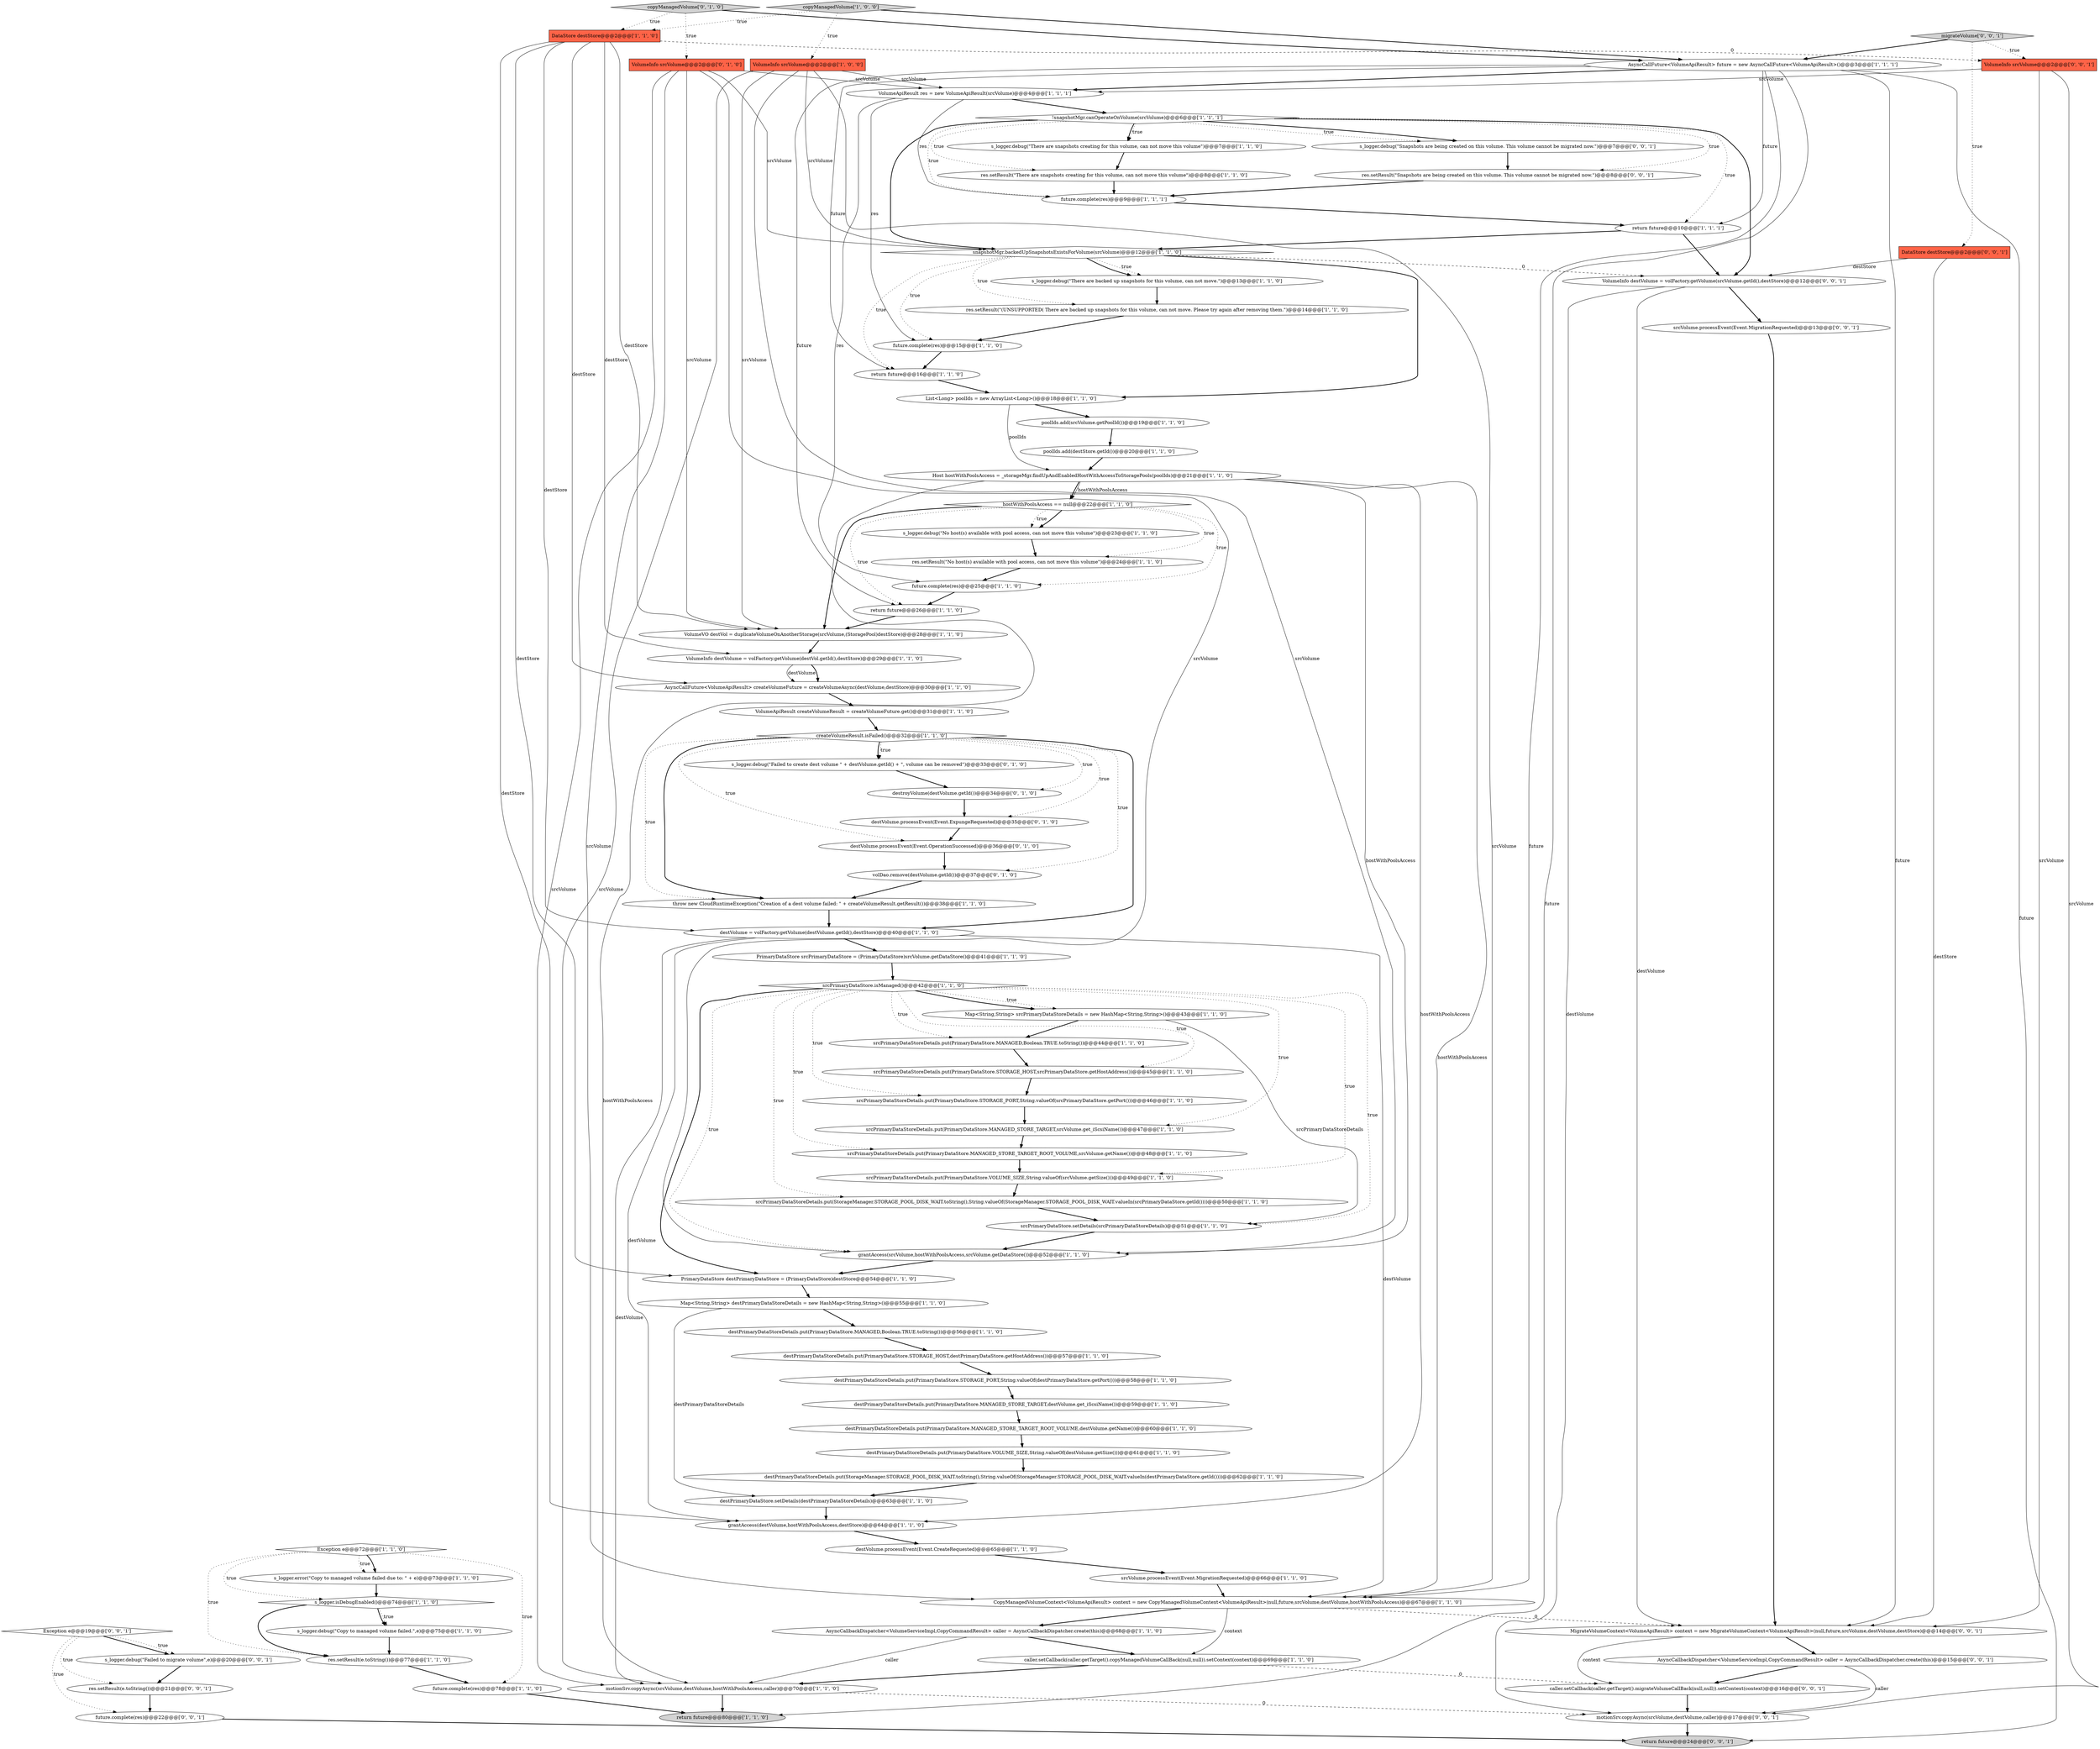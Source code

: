 digraph {
45 [style = filled, label = "future.complete(res)@@@15@@@['1', '1', '0']", fillcolor = white, shape = ellipse image = "AAA0AAABBB1BBB"];
46 [style = filled, label = "destPrimaryDataStoreDetails.put(StorageManager.STORAGE_POOL_DISK_WAIT.toString(),String.valueOf(StorageManager.STORAGE_POOL_DISK_WAIT.valueIn(destPrimaryDataStore.getId())))@@@62@@@['1', '1', '0']", fillcolor = white, shape = ellipse image = "AAA0AAABBB1BBB"];
72 [style = filled, label = "destVolume.processEvent(Event.OperationSuccessed)@@@36@@@['0', '1', '0']", fillcolor = white, shape = ellipse image = "AAA1AAABBB2BBB"];
54 [style = filled, label = "res.setResult(e.toString())@@@77@@@['1', '1', '0']", fillcolor = white, shape = ellipse image = "AAA0AAABBB1BBB"];
60 [style = filled, label = "Map<String,String> srcPrimaryDataStoreDetails = new HashMap<String,String>()@@@43@@@['1', '1', '0']", fillcolor = white, shape = ellipse image = "AAA0AAABBB1BBB"];
56 [style = filled, label = "PrimaryDataStore srcPrimaryDataStore = (PrimaryDataStore)srcVolume.getDataStore()@@@41@@@['1', '1', '0']", fillcolor = white, shape = ellipse image = "AAA0AAABBB1BBB"];
78 [style = filled, label = "srcVolume.processEvent(Event.MigrationRequested)@@@13@@@['0', '0', '1']", fillcolor = white, shape = ellipse image = "AAA0AAABBB3BBB"];
25 [style = filled, label = "destPrimaryDataStoreDetails.put(PrimaryDataStore.VOLUME_SIZE,String.valueOf(destVolume.getSize()))@@@61@@@['1', '1', '0']", fillcolor = white, shape = ellipse image = "AAA0AAABBB1BBB"];
42 [style = filled, label = "res.setResult(\"There are snapshots creating for this volume, can not move this volume\")@@@8@@@['1', '1', '0']", fillcolor = white, shape = ellipse image = "AAA0AAABBB1BBB"];
2 [style = filled, label = "VolumeApiResult createVolumeResult = createVolumeFuture.get()@@@31@@@['1', '1', '0']", fillcolor = white, shape = ellipse image = "AAA0AAABBB1BBB"];
53 [style = filled, label = "s_logger.debug(\"No host(s) available with pool access, can not move this volume\")@@@23@@@['1', '1', '0']", fillcolor = white, shape = ellipse image = "AAA0AAABBB1BBB"];
32 [style = filled, label = "srcPrimaryDataStoreDetails.put(PrimaryDataStore.MANAGED_STORE_TARGET,srcVolume.get_iScsiName())@@@47@@@['1', '1', '0']", fillcolor = white, shape = ellipse image = "AAA0AAABBB1BBB"];
47 [style = filled, label = "return future@@@80@@@['1', '1', '0']", fillcolor = lightgray, shape = ellipse image = "AAA0AAABBB1BBB"];
86 [style = filled, label = "AsyncCallbackDispatcher<VolumeServiceImpl,CopyCommandResult> caller = AsyncCallbackDispatcher.create(this)@@@15@@@['0', '0', '1']", fillcolor = white, shape = ellipse image = "AAA0AAABBB3BBB"];
31 [style = filled, label = "res.setResult(\"(UNSUPPORTED( There are backed up snapshots for this volume, can not move. Please try again after removing them.\")@@@14@@@['1', '1', '0']", fillcolor = white, shape = ellipse image = "AAA0AAABBB1BBB"];
48 [style = filled, label = "srcPrimaryDataStoreDetails.put(PrimaryDataStore.VOLUME_SIZE,String.valueOf(srcVolume.getSize()))@@@49@@@['1', '1', '0']", fillcolor = white, shape = ellipse image = "AAA0AAABBB1BBB"];
41 [style = filled, label = "srcPrimaryDataStoreDetails.put(PrimaryDataStore.MANAGED,Boolean.TRUE.toString())@@@44@@@['1', '1', '0']", fillcolor = white, shape = ellipse image = "AAA0AAABBB1BBB"];
50 [style = filled, label = "destPrimaryDataStoreDetails.put(PrimaryDataStore.STORAGE_HOST,destPrimaryDataStore.getHostAddress())@@@57@@@['1', '1', '0']", fillcolor = white, shape = ellipse image = "AAA0AAABBB1BBB"];
30 [style = filled, label = "AsyncCallFuture<VolumeApiResult> future = new AsyncCallFuture<VolumeApiResult>()@@@3@@@['1', '1', '1']", fillcolor = white, shape = ellipse image = "AAA0AAABBB1BBB"];
79 [style = filled, label = "res.setResult(e.toString())@@@21@@@['0', '0', '1']", fillcolor = white, shape = ellipse image = "AAA0AAABBB3BBB"];
16 [style = filled, label = "destVolume.processEvent(Event.CreateRequested)@@@65@@@['1', '1', '0']", fillcolor = white, shape = ellipse image = "AAA0AAABBB1BBB"];
70 [style = filled, label = "s_logger.debug(\"Failed to create dest volume \" + destVolume.getId() + \", volume can be removed\")@@@33@@@['0', '1', '0']", fillcolor = white, shape = ellipse image = "AAA1AAABBB2BBB"];
35 [style = filled, label = "srcPrimaryDataStoreDetails.put(PrimaryDataStore.STORAGE_PORT,String.valueOf(srcPrimaryDataStore.getPort()))@@@46@@@['1', '1', '0']", fillcolor = white, shape = ellipse image = "AAA0AAABBB1BBB"];
71 [style = filled, label = "volDao.remove(destVolume.getId())@@@37@@@['0', '1', '0']", fillcolor = white, shape = ellipse image = "AAA1AAABBB2BBB"];
51 [style = filled, label = "destVolume = volFactory.getVolume(destVolume.getId(),destStore)@@@40@@@['1', '1', '0']", fillcolor = white, shape = ellipse image = "AAA0AAABBB1BBB"];
29 [style = filled, label = "destPrimaryDataStoreDetails.put(PrimaryDataStore.MANAGED_STORE_TARGET,destVolume.get_iScsiName())@@@59@@@['1', '1', '0']", fillcolor = white, shape = ellipse image = "AAA0AAABBB1BBB"];
39 [style = filled, label = "snapshotMgr.backedUpSnapshotsExistsForVolume(srcVolume)@@@12@@@['1', '1', '0']", fillcolor = white, shape = diamond image = "AAA0AAABBB1BBB"];
61 [style = filled, label = "destPrimaryDataStoreDetails.put(PrimaryDataStore.STORAGE_PORT,String.valueOf(destPrimaryDataStore.getPort()))@@@58@@@['1', '1', '0']", fillcolor = white, shape = ellipse image = "AAA0AAABBB1BBB"];
65 [style = filled, label = "CopyManagedVolumeContext<VolumeApiResult> context = new CopyManagedVolumeContext<VolumeApiResult>(null,future,srcVolume,destVolume,hostWithPoolsAccess)@@@67@@@['1', '1', '0']", fillcolor = white, shape = ellipse image = "AAA0AAABBB1BBB"];
49 [style = filled, label = "motionSrv.copyAsync(srcVolume,destVolume,hostWithPoolsAccess,caller)@@@70@@@['1', '1', '0']", fillcolor = white, shape = ellipse image = "AAA0AAABBB1BBB"];
76 [style = filled, label = "migrateVolume['0', '0', '1']", fillcolor = lightgray, shape = diamond image = "AAA0AAABBB3BBB"];
1 [style = filled, label = "return future@@@26@@@['1', '1', '0']", fillcolor = white, shape = ellipse image = "AAA0AAABBB1BBB"];
10 [style = filled, label = "res.setResult(\"No host(s) available with pool access, can not move this volume\")@@@24@@@['1', '1', '0']", fillcolor = white, shape = ellipse image = "AAA0AAABBB1BBB"];
75 [style = filled, label = "DataStore destStore@@@2@@@['0', '0', '1']", fillcolor = tomato, shape = box image = "AAA0AAABBB3BBB"];
6 [style = filled, label = "s_logger.isDebugEnabled()@@@74@@@['1', '1', '0']", fillcolor = white, shape = diamond image = "AAA0AAABBB1BBB"];
37 [style = filled, label = "DataStore destStore@@@2@@@['1', '1', '0']", fillcolor = tomato, shape = box image = "AAA0AAABBB1BBB"];
43 [style = filled, label = "srcVolume.processEvent(Event.MigrationRequested)@@@66@@@['1', '1', '0']", fillcolor = white, shape = ellipse image = "AAA0AAABBB1BBB"];
15 [style = filled, label = "srcPrimaryDataStore.setDetails(srcPrimaryDataStoreDetails)@@@51@@@['1', '1', '0']", fillcolor = white, shape = ellipse image = "AAA0AAABBB1BBB"];
52 [style = filled, label = "caller.setCallback(caller.getTarget().copyManagedVolumeCallBack(null,null)).setContext(context)@@@69@@@['1', '1', '0']", fillcolor = white, shape = ellipse image = "AAA0AAABBB1BBB"];
8 [style = filled, label = "Map<String,String> destPrimaryDataStoreDetails = new HashMap<String,String>()@@@55@@@['1', '1', '0']", fillcolor = white, shape = ellipse image = "AAA0AAABBB1BBB"];
44 [style = filled, label = "return future@@@10@@@['1', '1', '1']", fillcolor = white, shape = ellipse image = "AAA0AAABBB1BBB"];
68 [style = filled, label = "copyManagedVolume['0', '1', '0']", fillcolor = lightgray, shape = diamond image = "AAA0AAABBB2BBB"];
62 [style = filled, label = "AsyncCallFuture<VolumeApiResult> createVolumeFuture = createVolumeAsync(destVolume,destStore)@@@30@@@['1', '1', '0']", fillcolor = white, shape = ellipse image = "AAA0AAABBB1BBB"];
23 [style = filled, label = "Host hostWithPoolsAccess = _storageMgr.findUpAndEnabledHostWithAccessToStoragePools(poolIds)@@@21@@@['1', '1', '0']", fillcolor = white, shape = ellipse image = "AAA0AAABBB1BBB"];
40 [style = filled, label = "destPrimaryDataStoreDetails.put(PrimaryDataStore.MANAGED_STORE_TARGET_ROOT_VOLUME,destVolume.getName())@@@60@@@['1', '1', '0']", fillcolor = white, shape = ellipse image = "AAA0AAABBB1BBB"];
33 [style = filled, label = "grantAccess(destVolume,hostWithPoolsAccess,destStore)@@@64@@@['1', '1', '0']", fillcolor = white, shape = ellipse image = "AAA0AAABBB1BBB"];
11 [style = filled, label = "copyManagedVolume['1', '0', '0']", fillcolor = lightgray, shape = diamond image = "AAA0AAABBB1BBB"];
9 [style = filled, label = "VolumeApiResult res = new VolumeApiResult(srcVolume)@@@4@@@['1', '1', '1']", fillcolor = white, shape = ellipse image = "AAA0AAABBB1BBB"];
12 [style = filled, label = "srcPrimaryDataStoreDetails.put(PrimaryDataStore.MANAGED_STORE_TARGET_ROOT_VOLUME,srcVolume.getName())@@@48@@@['1', '1', '0']", fillcolor = white, shape = ellipse image = "AAA0AAABBB1BBB"];
7 [style = filled, label = "List<Long> poolIds = new ArrayList<Long>()@@@18@@@['1', '1', '0']", fillcolor = white, shape = ellipse image = "AAA0AAABBB1BBB"];
38 [style = filled, label = "s_logger.debug(\"There are snapshots creating for this volume, can not move this volume\")@@@7@@@['1', '1', '0']", fillcolor = white, shape = ellipse image = "AAA0AAABBB1BBB"];
66 [style = filled, label = "future.complete(res)@@@78@@@['1', '1', '0']", fillcolor = white, shape = ellipse image = "AAA0AAABBB1BBB"];
34 [style = filled, label = "VolumeVO destVol = duplicateVolumeOnAnotherStorage(srcVolume,(StoragePool)destStore)@@@28@@@['1', '1', '0']", fillcolor = white, shape = ellipse image = "AAA0AAABBB1BBB"];
26 [style = filled, label = "poolIds.add(destStore.getId())@@@20@@@['1', '1', '0']", fillcolor = white, shape = ellipse image = "AAA0AAABBB1BBB"];
69 [style = filled, label = "VolumeInfo srcVolume@@@2@@@['0', '1', '0']", fillcolor = tomato, shape = box image = "AAA0AAABBB2BBB"];
67 [style = filled, label = "destVolume.processEvent(Event.ExpungeRequested)@@@35@@@['0', '1', '0']", fillcolor = white, shape = ellipse image = "AAA1AAABBB2BBB"];
28 [style = filled, label = "grantAccess(srcVolume,hostWithPoolsAccess,srcVolume.getDataStore())@@@52@@@['1', '1', '0']", fillcolor = white, shape = ellipse image = "AAA0AAABBB1BBB"];
82 [style = filled, label = "s_logger.debug(\"Snapshots are being created on this volume. This volume cannot be migrated now.\")@@@7@@@['0', '0', '1']", fillcolor = white, shape = ellipse image = "AAA0AAABBB3BBB"];
77 [style = filled, label = "MigrateVolumeContext<VolumeApiResult> context = new MigrateVolumeContext<VolumeApiResult>(null,future,srcVolume,destVolume,destStore)@@@14@@@['0', '0', '1']", fillcolor = white, shape = ellipse image = "AAA0AAABBB3BBB"];
27 [style = filled, label = "VolumeInfo destVolume = volFactory.getVolume(destVol.getId(),destStore)@@@29@@@['1', '1', '0']", fillcolor = white, shape = ellipse image = "AAA0AAABBB1BBB"];
74 [style = filled, label = "Exception e@@@19@@@['0', '0', '1']", fillcolor = white, shape = diamond image = "AAA0AAABBB3BBB"];
85 [style = filled, label = "res.setResult(\"Snapshots are being created on this volume. This volume cannot be migrated now.\")@@@8@@@['0', '0', '1']", fillcolor = white, shape = ellipse image = "AAA0AAABBB3BBB"];
24 [style = filled, label = "srcPrimaryDataStoreDetails.put(StorageManager.STORAGE_POOL_DISK_WAIT.toString(),String.valueOf(StorageManager.STORAGE_POOL_DISK_WAIT.valueIn(srcPrimaryDataStore.getId())))@@@50@@@['1', '1', '0']", fillcolor = white, shape = ellipse image = "AAA0AAABBB1BBB"];
88 [style = filled, label = "s_logger.debug(\"Failed to migrate volume\",e)@@@20@@@['0', '0', '1']", fillcolor = white, shape = ellipse image = "AAA0AAABBB3BBB"];
73 [style = filled, label = "destroyVolume(destVolume.getId())@@@34@@@['0', '1', '0']", fillcolor = white, shape = ellipse image = "AAA1AAABBB2BBB"];
87 [style = filled, label = "caller.setCallback(caller.getTarget().migrateVolumeCallBack(null,null)).setContext(context)@@@16@@@['0', '0', '1']", fillcolor = white, shape = ellipse image = "AAA0AAABBB3BBB"];
84 [style = filled, label = "VolumeInfo destVolume = volFactory.getVolume(srcVolume.getId(),destStore)@@@12@@@['0', '0', '1']", fillcolor = white, shape = ellipse image = "AAA0AAABBB3BBB"];
0 [style = filled, label = "return future@@@16@@@['1', '1', '0']", fillcolor = white, shape = ellipse image = "AAA0AAABBB1BBB"];
80 [style = filled, label = "future.complete(res)@@@22@@@['0', '0', '1']", fillcolor = white, shape = ellipse image = "AAA0AAABBB3BBB"];
58 [style = filled, label = "destPrimaryDataStoreDetails.put(PrimaryDataStore.MANAGED,Boolean.TRUE.toString())@@@56@@@['1', '1', '0']", fillcolor = white, shape = ellipse image = "AAA0AAABBB1BBB"];
14 [style = filled, label = "!snapshotMgr.canOperateOnVolume(srcVolume)@@@6@@@['1', '1', '1']", fillcolor = white, shape = diamond image = "AAA0AAABBB1BBB"];
81 [style = filled, label = "VolumeInfo srcVolume@@@2@@@['0', '0', '1']", fillcolor = tomato, shape = box image = "AAA0AAABBB3BBB"];
64 [style = filled, label = "srcPrimaryDataStoreDetails.put(PrimaryDataStore.STORAGE_HOST,srcPrimaryDataStore.getHostAddress())@@@45@@@['1', '1', '0']", fillcolor = white, shape = ellipse image = "AAA0AAABBB1BBB"];
4 [style = filled, label = "future.complete(res)@@@25@@@['1', '1', '0']", fillcolor = white, shape = ellipse image = "AAA0AAABBB1BBB"];
55 [style = filled, label = "createVolumeResult.isFailed()@@@32@@@['1', '1', '0']", fillcolor = white, shape = diamond image = "AAA0AAABBB1BBB"];
59 [style = filled, label = "poolIds.add(srcVolume.getPoolId())@@@19@@@['1', '1', '0']", fillcolor = white, shape = ellipse image = "AAA0AAABBB1BBB"];
3 [style = filled, label = "s_logger.debug(\"There are backed up snapshots for this volume, can not move.\")@@@13@@@['1', '1', '0']", fillcolor = white, shape = ellipse image = "AAA0AAABBB1BBB"];
63 [style = filled, label = "hostWithPoolsAccess == null@@@22@@@['1', '1', '0']", fillcolor = white, shape = diamond image = "AAA0AAABBB1BBB"];
17 [style = filled, label = "srcPrimaryDataStore.isManaged()@@@42@@@['1', '1', '0']", fillcolor = white, shape = diamond image = "AAA0AAABBB1BBB"];
5 [style = filled, label = "PrimaryDataStore destPrimaryDataStore = (PrimaryDataStore)destStore@@@54@@@['1', '1', '0']", fillcolor = white, shape = ellipse image = "AAA0AAABBB1BBB"];
57 [style = filled, label = "s_logger.error(\"Copy to managed volume failed due to: \" + e)@@@73@@@['1', '1', '0']", fillcolor = white, shape = ellipse image = "AAA0AAABBB1BBB"];
22 [style = filled, label = "destPrimaryDataStore.setDetails(destPrimaryDataStoreDetails)@@@63@@@['1', '1', '0']", fillcolor = white, shape = ellipse image = "AAA0AAABBB1BBB"];
36 [style = filled, label = "Exception e@@@72@@@['1', '1', '0']", fillcolor = white, shape = diamond image = "AAA0AAABBB1BBB"];
21 [style = filled, label = "throw new CloudRuntimeException(\"Creation of a dest volume failed: \" + createVolumeResult.getResult())@@@38@@@['1', '1', '0']", fillcolor = white, shape = ellipse image = "AAA0AAABBB1BBB"];
18 [style = filled, label = "AsyncCallbackDispatcher<VolumeServiceImpl,CopyCommandResult> caller = AsyncCallbackDispatcher.create(this)@@@68@@@['1', '1', '0']", fillcolor = white, shape = ellipse image = "AAA0AAABBB1BBB"];
13 [style = filled, label = "VolumeInfo srcVolume@@@2@@@['1', '0', '0']", fillcolor = tomato, shape = box image = "AAA0AAABBB1BBB"];
83 [style = filled, label = "motionSrv.copyAsync(srcVolume,destVolume,caller)@@@17@@@['0', '0', '1']", fillcolor = white, shape = ellipse image = "AAA0AAABBB3BBB"];
20 [style = filled, label = "future.complete(res)@@@9@@@['1', '1', '1']", fillcolor = white, shape = ellipse image = "AAA0AAABBB1BBB"];
89 [style = filled, label = "return future@@@24@@@['0', '0', '1']", fillcolor = lightgray, shape = ellipse image = "AAA0AAABBB3BBB"];
19 [style = filled, label = "s_logger.debug(\"Copy to managed volume failed.\",e)@@@75@@@['1', '1', '0']", fillcolor = white, shape = ellipse image = "AAA0AAABBB1BBB"];
68->30 [style = bold, label=""];
60->41 [style = bold, label=""];
76->75 [style = dotted, label="true"];
61->29 [style = bold, label=""];
23->63 [style = solid, label="hostWithPoolsAccess"];
86->87 [style = bold, label=""];
55->73 [style = dotted, label="true"];
41->64 [style = bold, label=""];
17->35 [style = dotted, label="true"];
22->33 [style = bold, label=""];
52->87 [style = dashed, label="0"];
63->1 [style = dotted, label="true"];
17->28 [style = dotted, label="true"];
27->62 [style = solid, label="destVolume"];
6->19 [style = bold, label=""];
45->0 [style = bold, label=""];
23->49 [style = solid, label="hostWithPoolsAccess"];
35->32 [style = bold, label=""];
68->37 [style = dotted, label="true"];
65->77 [style = dashed, label="0"];
13->49 [style = solid, label="srcVolume"];
65->18 [style = bold, label=""];
17->15 [style = dotted, label="true"];
84->83 [style = solid, label="destVolume"];
17->48 [style = dotted, label="true"];
17->24 [style = dotted, label="true"];
49->47 [style = bold, label=""];
38->42 [style = bold, label=""];
57->6 [style = bold, label=""];
9->14 [style = bold, label=""];
26->23 [style = bold, label=""];
25->46 [style = bold, label=""];
21->51 [style = bold, label=""];
50->61 [style = bold, label=""];
59->26 [style = bold, label=""];
30->65 [style = solid, label="future"];
40->25 [style = bold, label=""];
71->21 [style = bold, label=""];
69->34 [style = solid, label="srcVolume"];
69->49 [style = solid, label="srcVolume"];
69->65 [style = solid, label="srcVolume"];
23->33 [style = solid, label="hostWithPoolsAccess"];
14->82 [style = bold, label=""];
81->83 [style = solid, label="srcVolume"];
17->60 [style = dotted, label="true"];
17->41 [style = dotted, label="true"];
77->87 [style = solid, label="context"];
20->44 [style = bold, label=""];
46->22 [style = bold, label=""];
14->39 [style = bold, label=""];
0->7 [style = bold, label=""];
13->28 [style = solid, label="srcVolume"];
13->65 [style = solid, label="srcVolume"];
51->65 [style = solid, label="destVolume"];
60->15 [style = solid, label="srcPrimaryDataStoreDetails"];
9->20 [style = solid, label="res"];
37->27 [style = solid, label="destStore"];
13->39 [style = solid, label="srcVolume"];
9->4 [style = solid, label="res"];
83->89 [style = bold, label=""];
55->72 [style = dotted, label="true"];
4->1 [style = bold, label=""];
30->89 [style = solid, label="future"];
11->30 [style = bold, label=""];
36->54 [style = dotted, label="true"];
55->67 [style = dotted, label="true"];
73->67 [style = bold, label=""];
63->53 [style = bold, label=""];
88->79 [style = bold, label=""];
65->52 [style = solid, label="context"];
42->20 [style = bold, label=""];
10->4 [style = bold, label=""];
39->45 [style = dotted, label="true"];
30->44 [style = solid, label="future"];
14->20 [style = dotted, label="true"];
6->54 [style = bold, label=""];
39->0 [style = dotted, label="true"];
85->20 [style = bold, label=""];
79->80 [style = bold, label=""];
27->62 [style = bold, label=""];
37->51 [style = solid, label="destStore"];
51->56 [style = bold, label=""];
14->44 [style = dotted, label="true"];
62->2 [style = bold, label=""];
30->77 [style = solid, label="future"];
48->24 [style = bold, label=""];
14->84 [style = bold, label=""];
63->10 [style = dotted, label="true"];
44->39 [style = bold, label=""];
1->34 [style = bold, label=""];
54->66 [style = bold, label=""];
13->9 [style = solid, label="srcVolume"];
23->65 [style = solid, label="hostWithPoolsAccess"];
14->85 [style = dotted, label="true"];
7->59 [style = bold, label=""];
36->57 [style = bold, label=""];
72->71 [style = bold, label=""];
55->70 [style = bold, label=""];
74->80 [style = dotted, label="true"];
5->8 [style = bold, label=""];
12->48 [style = bold, label=""];
55->21 [style = dotted, label="true"];
80->89 [style = bold, label=""];
36->57 [style = dotted, label="true"];
64->35 [style = bold, label=""];
77->86 [style = bold, label=""];
87->83 [style = bold, label=""];
6->19 [style = dotted, label="true"];
55->70 [style = dotted, label="true"];
2->55 [style = bold, label=""];
31->45 [style = bold, label=""];
75->84 [style = solid, label="destStore"];
69->9 [style = solid, label="srcVolume"];
66->47 [style = bold, label=""];
67->72 [style = bold, label=""];
44->84 [style = bold, label=""];
23->63 [style = bold, label=""];
74->88 [style = bold, label=""];
76->30 [style = bold, label=""];
56->17 [style = bold, label=""];
43->65 [style = bold, label=""];
14->38 [style = dotted, label="true"];
36->6 [style = dotted, label="true"];
13->34 [style = solid, label="srcVolume"];
37->81 [style = dashed, label="0"];
9->45 [style = solid, label="res"];
17->12 [style = dotted, label="true"];
55->21 [style = bold, label=""];
3->31 [style = bold, label=""];
18->49 [style = solid, label="caller"];
49->83 [style = dashed, label="0"];
7->23 [style = solid, label="poolIds"];
82->85 [style = bold, label=""];
28->5 [style = bold, label=""];
68->69 [style = dotted, label="true"];
55->71 [style = dotted, label="true"];
19->54 [style = bold, label=""];
8->58 [style = bold, label=""];
30->47 [style = solid, label="future"];
11->13 [style = dotted, label="true"];
52->49 [style = bold, label=""];
37->33 [style = solid, label="destStore"];
53->10 [style = bold, label=""];
18->52 [style = bold, label=""];
84->78 [style = bold, label=""];
37->34 [style = solid, label="destStore"];
14->42 [style = dotted, label="true"];
58->50 [style = bold, label=""];
81->9 [style = solid, label="srcVolume"];
29->40 [style = bold, label=""];
39->3 [style = dotted, label="true"];
14->82 [style = dotted, label="true"];
14->38 [style = bold, label=""];
30->1 [style = solid, label="future"];
81->77 [style = solid, label="srcVolume"];
32->12 [style = bold, label=""];
51->33 [style = solid, label="destVolume"];
23->28 [style = solid, label="hostWithPoolsAccess"];
74->79 [style = dotted, label="true"];
55->51 [style = bold, label=""];
30->9 [style = bold, label=""];
24->15 [style = bold, label=""];
78->77 [style = bold, label=""];
74->88 [style = dotted, label="true"];
69->39 [style = solid, label="srcVolume"];
70->73 [style = bold, label=""];
8->22 [style = solid, label="destPrimaryDataStoreDetails"];
63->34 [style = bold, label=""];
36->66 [style = dotted, label="true"];
16->43 [style = bold, label=""];
17->32 [style = dotted, label="true"];
37->62 [style = solid, label="destStore"];
69->28 [style = solid, label="srcVolume"];
17->60 [style = bold, label=""];
33->16 [style = bold, label=""];
11->37 [style = dotted, label="true"];
15->28 [style = bold, label=""];
39->7 [style = bold, label=""];
76->81 [style = dotted, label="true"];
63->53 [style = dotted, label="true"];
37->5 [style = solid, label="destStore"];
51->49 [style = solid, label="destVolume"];
86->83 [style = solid, label="caller"];
63->4 [style = dotted, label="true"];
39->3 [style = bold, label=""];
17->64 [style = dotted, label="true"];
75->77 [style = solid, label="destStore"];
84->77 [style = solid, label="destVolume"];
39->31 [style = dotted, label="true"];
39->84 [style = dashed, label="0"];
17->5 [style = bold, label=""];
30->0 [style = solid, label="future"];
34->27 [style = bold, label=""];
}
